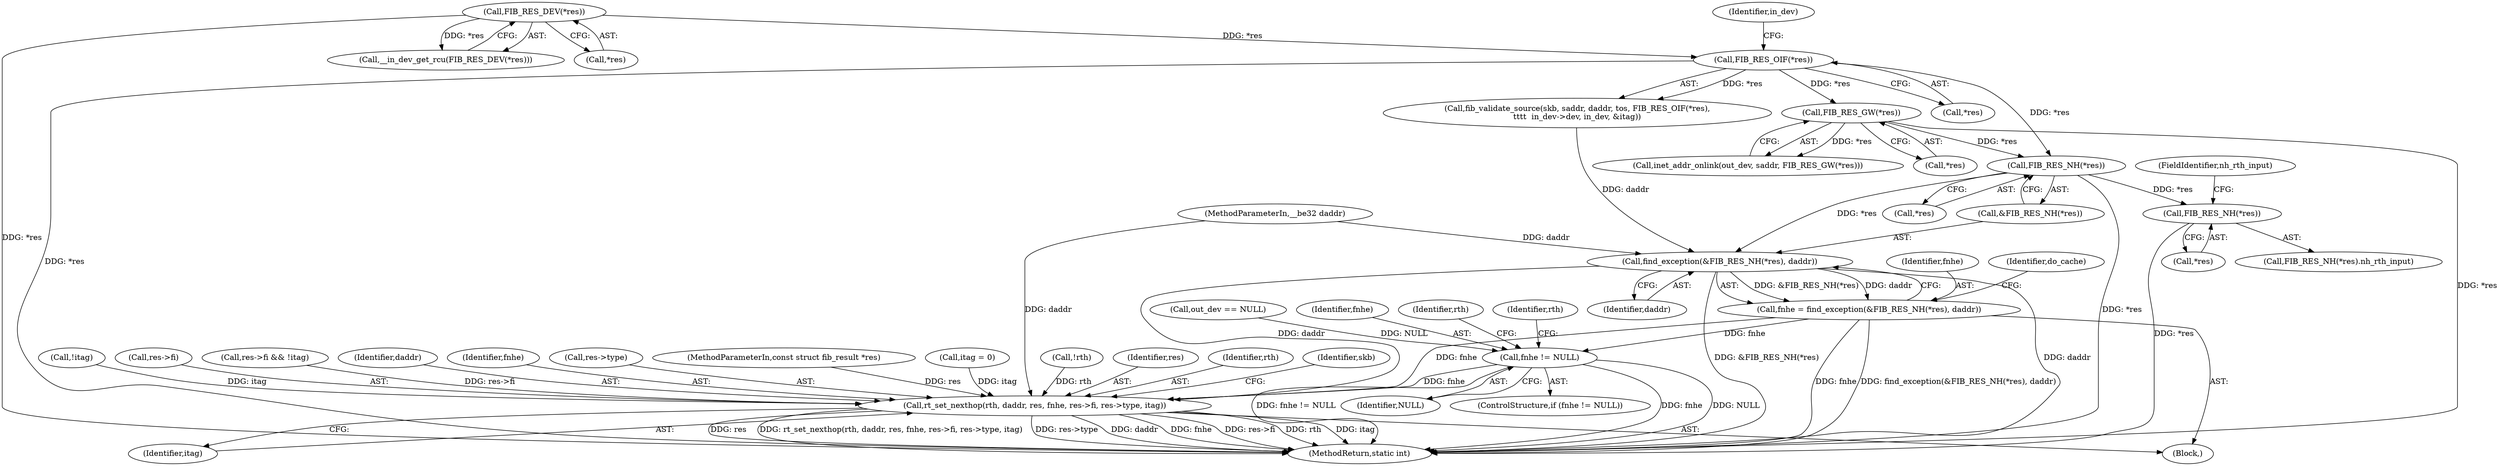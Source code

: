 digraph "0_linux_df4d92549f23e1c037e83323aff58a21b3de7fe0_0@pointer" {
"1000230" [label="(Call,FIB_RES_NH(*res))"];
"1000193" [label="(Call,FIB_RES_GW(*res))"];
"1000146" [label="(Call,FIB_RES_OIF(*res))"];
"1000126" [label="(Call,FIB_RES_DEV(*res))"];
"1000228" [label="(Call,find_exception(&FIB_RES_NH(*res), daddr))"];
"1000226" [label="(Call,fnhe = find_exception(&FIB_RES_NH(*res), daddr))"];
"1000238" [label="(Call,fnhe != NULL)"];
"1000358" [label="(Call,rt_set_nexthop(rth, daddr, res, fnhe, res->fi, res->type, itag))"];
"1000252" [label="(Call,FIB_RES_NH(*res))"];
"1000369" [label="(Identifier,itag)"];
"1000362" [label="(Identifier,fnhe)"];
"1000146" [label="(Call,FIB_RES_OIF(*res))"];
"1000227" [label="(Identifier,fnhe)"];
"1000366" [label="(Call,res->type)"];
"1000228" [label="(Call,find_exception(&FIB_RES_NH(*res), daddr))"];
"1000226" [label="(Call,fnhe = find_exception(&FIB_RES_NH(*res), daddr))"];
"1000239" [label="(Identifier,fnhe)"];
"1000125" [label="(Call,__in_dev_get_rcu(FIB_RES_DEV(*res)))"];
"1000104" [label="(MethodParameterIn,const struct fib_result *res)"];
"1000193" [label="(Call,FIB_RES_GW(*res))"];
"1000229" [label="(Call,&FIB_RES_NH(*res))"];
"1000252" [label="(Call,FIB_RES_NH(*res))"];
"1000240" [label="(Identifier,NULL)"];
"1000230" [label="(Call,FIB_RES_NH(*res))"];
"1000358" [label="(Call,rt_set_nexthop(rth, daddr, res, fnhe, res->fi, res->type, itag))"];
"1000120" [label="(Call,itag = 0)"];
"1000127" [label="(Call,*res)"];
"1000235" [label="(Identifier,do_cache)"];
"1000281" [label="(Call,!rth)"];
"1000231" [label="(Call,*res)"];
"1000361" [label="(Identifier,res)"];
"1000147" [label="(Call,*res)"];
"1000237" [label="(ControlStructure,if (fnhe != NULL))"];
"1000359" [label="(Identifier,rth)"];
"1000371" [label="(Identifier,skb)"];
"1000175" [label="(Call,!itag)"];
"1000194" [label="(Call,*res)"];
"1000150" [label="(Identifier,in_dev)"];
"1000238" [label="(Call,fnhe != NULL)"];
"1000251" [label="(Call,FIB_RES_NH(*res).nh_rth_input)"];
"1000253" [label="(Call,*res)"];
"1000141" [label="(Call,fib_validate_source(skb, saddr, daddr, tos, FIB_RES_OIF(*res),\n\t\t\t\t  in_dev->dev, in_dev, &itag))"];
"1000363" [label="(Call,res->fi)"];
"1000242" [label="(Identifier,rth)"];
"1000255" [label="(FieldIdentifier,nh_rth_input)"];
"1000171" [label="(Call,res->fi && !itag)"];
"1000190" [label="(Call,inet_addr_onlink(out_dev, saddr, FIB_RES_GW(*res)))"];
"1000249" [label="(Identifier,rth)"];
"1000126" [label="(Call,FIB_RES_DEV(*res))"];
"1000383" [label="(MethodReturn,static int)"];
"1000109" [label="(Block,)"];
"1000360" [label="(Identifier,daddr)"];
"1000130" [label="(Call,out_dev == NULL)"];
"1000233" [label="(Identifier,daddr)"];
"1000106" [label="(MethodParameterIn,__be32 daddr)"];
"1000230" -> "1000229"  [label="AST: "];
"1000230" -> "1000231"  [label="CFG: "];
"1000231" -> "1000230"  [label="AST: "];
"1000229" -> "1000230"  [label="CFG: "];
"1000230" -> "1000383"  [label="DDG: *res"];
"1000230" -> "1000228"  [label="DDG: *res"];
"1000193" -> "1000230"  [label="DDG: *res"];
"1000146" -> "1000230"  [label="DDG: *res"];
"1000230" -> "1000252"  [label="DDG: *res"];
"1000193" -> "1000190"  [label="AST: "];
"1000193" -> "1000194"  [label="CFG: "];
"1000194" -> "1000193"  [label="AST: "];
"1000190" -> "1000193"  [label="CFG: "];
"1000193" -> "1000383"  [label="DDG: *res"];
"1000193" -> "1000190"  [label="DDG: *res"];
"1000146" -> "1000193"  [label="DDG: *res"];
"1000146" -> "1000141"  [label="AST: "];
"1000146" -> "1000147"  [label="CFG: "];
"1000147" -> "1000146"  [label="AST: "];
"1000150" -> "1000146"  [label="CFG: "];
"1000146" -> "1000383"  [label="DDG: *res"];
"1000146" -> "1000141"  [label="DDG: *res"];
"1000126" -> "1000146"  [label="DDG: *res"];
"1000126" -> "1000125"  [label="AST: "];
"1000126" -> "1000127"  [label="CFG: "];
"1000127" -> "1000126"  [label="AST: "];
"1000125" -> "1000126"  [label="CFG: "];
"1000126" -> "1000383"  [label="DDG: *res"];
"1000126" -> "1000125"  [label="DDG: *res"];
"1000228" -> "1000226"  [label="AST: "];
"1000228" -> "1000233"  [label="CFG: "];
"1000229" -> "1000228"  [label="AST: "];
"1000233" -> "1000228"  [label="AST: "];
"1000226" -> "1000228"  [label="CFG: "];
"1000228" -> "1000383"  [label="DDG: daddr"];
"1000228" -> "1000383"  [label="DDG: &FIB_RES_NH(*res)"];
"1000228" -> "1000226"  [label="DDG: &FIB_RES_NH(*res)"];
"1000228" -> "1000226"  [label="DDG: daddr"];
"1000141" -> "1000228"  [label="DDG: daddr"];
"1000106" -> "1000228"  [label="DDG: daddr"];
"1000228" -> "1000358"  [label="DDG: daddr"];
"1000226" -> "1000109"  [label="AST: "];
"1000227" -> "1000226"  [label="AST: "];
"1000235" -> "1000226"  [label="CFG: "];
"1000226" -> "1000383"  [label="DDG: fnhe"];
"1000226" -> "1000383"  [label="DDG: find_exception(&FIB_RES_NH(*res), daddr)"];
"1000226" -> "1000238"  [label="DDG: fnhe"];
"1000226" -> "1000358"  [label="DDG: fnhe"];
"1000238" -> "1000237"  [label="AST: "];
"1000238" -> "1000240"  [label="CFG: "];
"1000239" -> "1000238"  [label="AST: "];
"1000240" -> "1000238"  [label="AST: "];
"1000242" -> "1000238"  [label="CFG: "];
"1000249" -> "1000238"  [label="CFG: "];
"1000238" -> "1000383"  [label="DDG: fnhe"];
"1000238" -> "1000383"  [label="DDG: NULL"];
"1000238" -> "1000383"  [label="DDG: fnhe != NULL"];
"1000130" -> "1000238"  [label="DDG: NULL"];
"1000238" -> "1000358"  [label="DDG: fnhe"];
"1000358" -> "1000109"  [label="AST: "];
"1000358" -> "1000369"  [label="CFG: "];
"1000359" -> "1000358"  [label="AST: "];
"1000360" -> "1000358"  [label="AST: "];
"1000361" -> "1000358"  [label="AST: "];
"1000362" -> "1000358"  [label="AST: "];
"1000363" -> "1000358"  [label="AST: "];
"1000366" -> "1000358"  [label="AST: "];
"1000369" -> "1000358"  [label="AST: "];
"1000371" -> "1000358"  [label="CFG: "];
"1000358" -> "1000383"  [label="DDG: itag"];
"1000358" -> "1000383"  [label="DDG: res"];
"1000358" -> "1000383"  [label="DDG: rt_set_nexthop(rth, daddr, res, fnhe, res->fi, res->type, itag)"];
"1000358" -> "1000383"  [label="DDG: res->type"];
"1000358" -> "1000383"  [label="DDG: daddr"];
"1000358" -> "1000383"  [label="DDG: fnhe"];
"1000358" -> "1000383"  [label="DDG: res->fi"];
"1000358" -> "1000383"  [label="DDG: rth"];
"1000281" -> "1000358"  [label="DDG: rth"];
"1000106" -> "1000358"  [label="DDG: daddr"];
"1000104" -> "1000358"  [label="DDG: res"];
"1000171" -> "1000358"  [label="DDG: res->fi"];
"1000120" -> "1000358"  [label="DDG: itag"];
"1000175" -> "1000358"  [label="DDG: itag"];
"1000252" -> "1000251"  [label="AST: "];
"1000252" -> "1000253"  [label="CFG: "];
"1000253" -> "1000252"  [label="AST: "];
"1000255" -> "1000252"  [label="CFG: "];
"1000252" -> "1000383"  [label="DDG: *res"];
}
